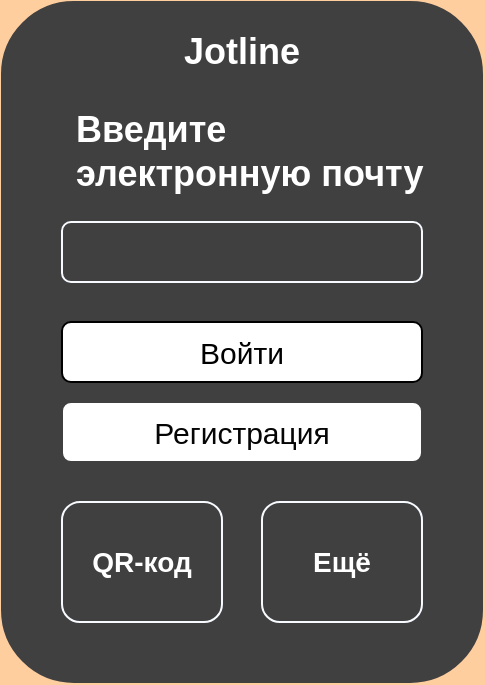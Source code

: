 <mxfile version="28.2.7">
  <diagram name="Страница — 1" id="46_YjJLD5ii6b2-Gz8mP">
    <mxGraphModel dx="1378" dy="796" grid="1" gridSize="10" guides="1" tooltips="1" connect="1" arrows="1" fold="1" page="1" pageScale="1" pageWidth="827" pageHeight="1169" background="#FFCE9F" math="0" shadow="0">
      <root>
        <mxCell id="0" />
        <mxCell id="1" parent="0" />
        <mxCell id="6Sj-4vG3KvdTilen-gsD-1" value="" style="rounded=1;whiteSpace=wrap;html=1;fillColor=#404040;strokeColor=#404040;" parent="1" vertex="1">
          <mxGeometry x="300" y="280" width="240" height="340" as="geometry" />
        </mxCell>
        <mxCell id="6Sj-4vG3KvdTilen-gsD-2" value="Регистрация" style="rounded=1;whiteSpace=wrap;html=1;fontColor=#050505;strokeColor=#404040;fillColor=#FFFFFF;fontStyle=0;fontSize=15;" parent="1" vertex="1">
          <mxGeometry x="330" y="480" width="180" height="30" as="geometry" />
        </mxCell>
        <mxCell id="6Sj-4vG3KvdTilen-gsD-5" value="" style="rounded=1;whiteSpace=wrap;html=1;strokeColor=#F7FBFF;fillColor=#404040;" parent="1" vertex="1">
          <mxGeometry x="330" y="390" width="180" height="30" as="geometry" />
        </mxCell>
        <mxCell id="6Sj-4vG3KvdTilen-gsD-6" value="&amp;nbsp;Введите&lt;br&gt;&amp;nbsp;электронную почту" style="text;html=1;whiteSpace=wrap;strokeColor=none;fillColor=none;align=left;verticalAlign=middle;rounded=0;fontColor=#FFFFFF;fontSize=18;fontStyle=1" parent="1" vertex="1">
          <mxGeometry x="330" y="340" width="190" height="30" as="geometry" />
        </mxCell>
        <mxCell id="6Sj-4vG3KvdTilen-gsD-7" value="Jotline" style="text;html=1;whiteSpace=wrap;strokeColor=none;fillColor=none;align=center;verticalAlign=middle;rounded=0;fontColor=#FFFFFF;fontSize=18;fontStyle=1" parent="1" vertex="1">
          <mxGeometry x="300" y="290" width="240" height="30" as="geometry" />
        </mxCell>
        <mxCell id="6Sj-4vG3KvdTilen-gsD-9" value="Войти" style="rounded=1;whiteSpace=wrap;html=1;fontSize=15;" parent="1" vertex="1">
          <mxGeometry x="330" y="440" width="180" height="30" as="geometry" />
        </mxCell>
        <mxCell id="6Sj-4vG3KvdTilen-gsD-10" value="QR-код" style="rounded=1;whiteSpace=wrap;html=1;strokeColor=#F7FBFF;fillColor=#404040;fontColor=#FFFFFF;fontStyle=1;fontSize=14;" parent="1" vertex="1">
          <mxGeometry x="330" y="530" width="80" height="60" as="geometry" />
        </mxCell>
        <mxCell id="6Sj-4vG3KvdTilen-gsD-11" value="Ещё" style="rounded=1;whiteSpace=wrap;html=1;strokeColor=#F7FBFF;fillColor=#404040;fontColor=#FFFFFF;fontSize=14;fontStyle=1" parent="1" vertex="1">
          <mxGeometry x="430" y="530" width="80" height="60" as="geometry" />
        </mxCell>
      </root>
    </mxGraphModel>
  </diagram>
</mxfile>
